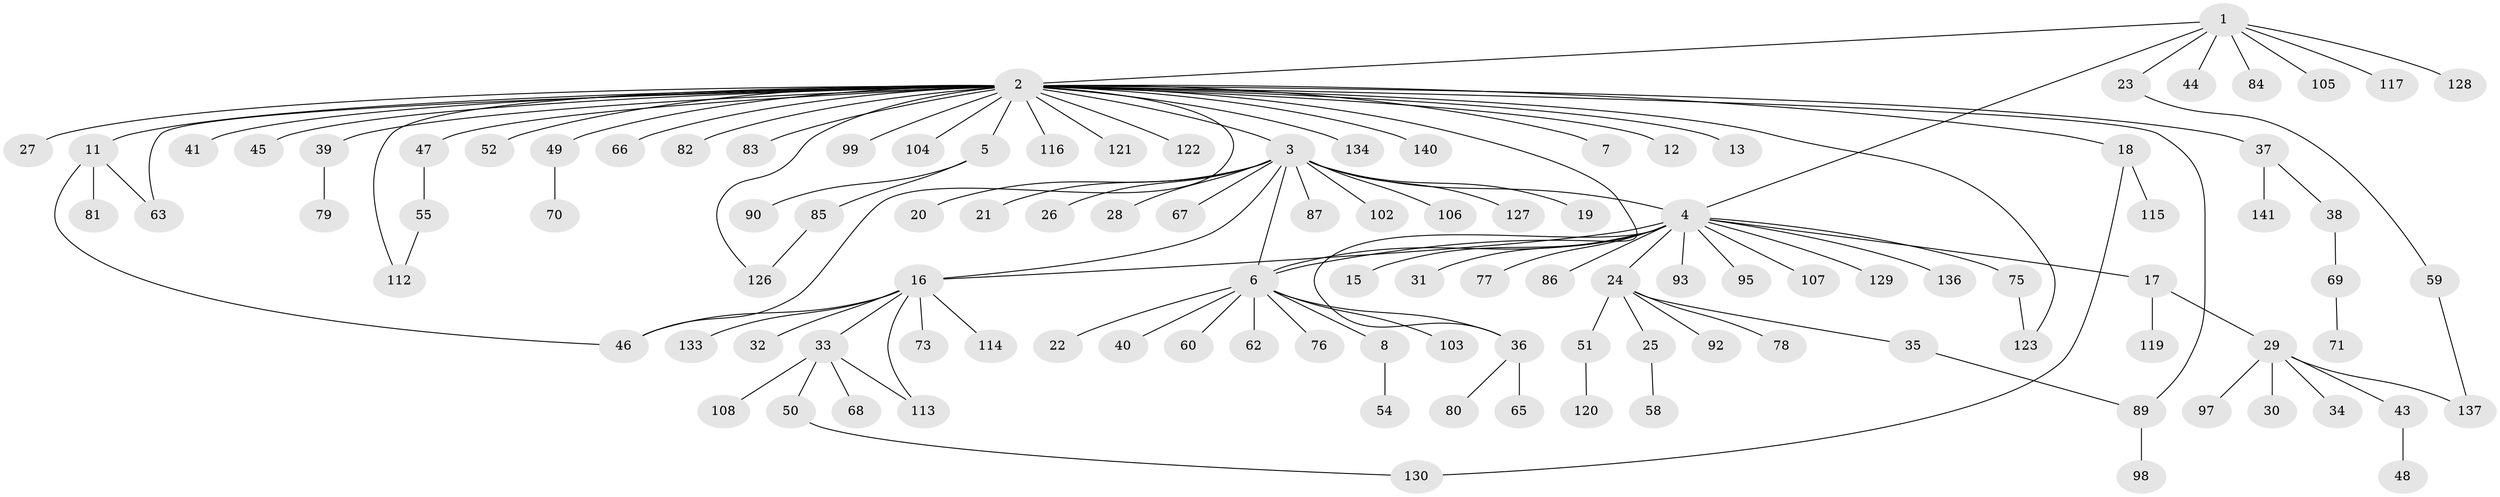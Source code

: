 // original degree distribution, {9: 0.02127659574468085, 35: 0.0070921985815602835, 15: 0.0070921985815602835, 12: 0.0070921985815602835, 4: 0.03546099290780142, 1: 0.624113475177305, 2: 0.2127659574468085, 5: 0.014184397163120567, 7: 0.02127659574468085, 3: 0.0425531914893617, 6: 0.0070921985815602835}
// Generated by graph-tools (version 1.1) at 2025/11/02/27/25 16:11:11]
// undirected, 113 vertices, 127 edges
graph export_dot {
graph [start="1"]
  node [color=gray90,style=filled];
  1 [super="+74"];
  2 [super="+88"];
  3 [super="+131"];
  4 [super="+14"];
  5 [super="+9"];
  6 [super="+10"];
  7;
  8;
  11 [super="+64"];
  12;
  13;
  15;
  16 [super="+124"];
  17 [super="+125"];
  18 [super="+101"];
  19;
  20;
  21;
  22;
  23;
  24 [super="+91"];
  25 [super="+56"];
  26;
  27;
  28;
  29 [super="+138"];
  30;
  31;
  32;
  33 [super="+57"];
  34;
  35 [super="+132"];
  36 [super="+94"];
  37 [super="+42"];
  38;
  39 [super="+72"];
  40 [super="+61"];
  41;
  43;
  44;
  45;
  46 [super="+96"];
  47;
  48;
  49 [super="+53"];
  50;
  51;
  52;
  54;
  55;
  58;
  59;
  60;
  62;
  63;
  65;
  66;
  67;
  68;
  69 [super="+110"];
  70;
  71 [super="+118"];
  73;
  75 [super="+109"];
  76;
  77;
  78;
  79;
  80;
  81;
  82 [super="+135"];
  83;
  84;
  85 [super="+139"];
  86;
  87;
  89 [super="+111"];
  90;
  92;
  93 [super="+100"];
  95;
  97;
  98;
  99;
  102;
  103;
  104;
  105;
  106;
  107;
  108;
  112;
  113;
  114;
  115;
  116;
  117;
  119;
  120;
  121;
  122;
  123;
  126;
  127;
  128;
  129;
  130;
  133;
  134;
  136;
  137;
  140;
  141;
  1 -- 2;
  1 -- 4;
  1 -- 23;
  1 -- 44;
  1 -- 84;
  1 -- 105;
  1 -- 117;
  1 -- 128;
  2 -- 3;
  2 -- 5;
  2 -- 7;
  2 -- 11;
  2 -- 12;
  2 -- 13;
  2 -- 18 [weight=2];
  2 -- 27;
  2 -- 37;
  2 -- 39;
  2 -- 41;
  2 -- 45;
  2 -- 47;
  2 -- 49;
  2 -- 52;
  2 -- 63;
  2 -- 66;
  2 -- 82;
  2 -- 83;
  2 -- 89;
  2 -- 99;
  2 -- 104;
  2 -- 112;
  2 -- 116;
  2 -- 121;
  2 -- 122;
  2 -- 123;
  2 -- 126;
  2 -- 134;
  2 -- 140;
  2 -- 46;
  2 -- 6;
  3 -- 4;
  3 -- 16;
  3 -- 19;
  3 -- 20;
  3 -- 21;
  3 -- 26;
  3 -- 28;
  3 -- 67;
  3 -- 87;
  3 -- 102;
  3 -- 106;
  3 -- 127;
  3 -- 6;
  4 -- 6;
  4 -- 16;
  4 -- 31;
  4 -- 36;
  4 -- 75;
  4 -- 77;
  4 -- 93;
  4 -- 95;
  4 -- 107;
  4 -- 129;
  4 -- 17;
  4 -- 86;
  4 -- 136;
  4 -- 24;
  4 -- 15;
  5 -- 85;
  5 -- 90;
  6 -- 8;
  6 -- 60;
  6 -- 36;
  6 -- 103;
  6 -- 40;
  6 -- 76;
  6 -- 22;
  6 -- 62;
  8 -- 54;
  11 -- 46;
  11 -- 63;
  11 -- 81;
  16 -- 32;
  16 -- 33;
  16 -- 46;
  16 -- 73;
  16 -- 113;
  16 -- 114;
  16 -- 133;
  17 -- 29;
  17 -- 119;
  18 -- 115;
  18 -- 130;
  23 -- 59;
  24 -- 25;
  24 -- 35;
  24 -- 51;
  24 -- 78;
  24 -- 92;
  25 -- 58;
  29 -- 30;
  29 -- 34;
  29 -- 43;
  29 -- 97;
  29 -- 137;
  33 -- 50;
  33 -- 68;
  33 -- 108;
  33 -- 113;
  35 -- 89;
  36 -- 65;
  36 -- 80;
  37 -- 38;
  37 -- 141;
  38 -- 69;
  39 -- 79;
  43 -- 48;
  47 -- 55;
  49 -- 70;
  50 -- 130;
  51 -- 120;
  55 -- 112;
  59 -- 137;
  69 -- 71;
  75 -- 123;
  85 -- 126;
  89 -- 98;
}
